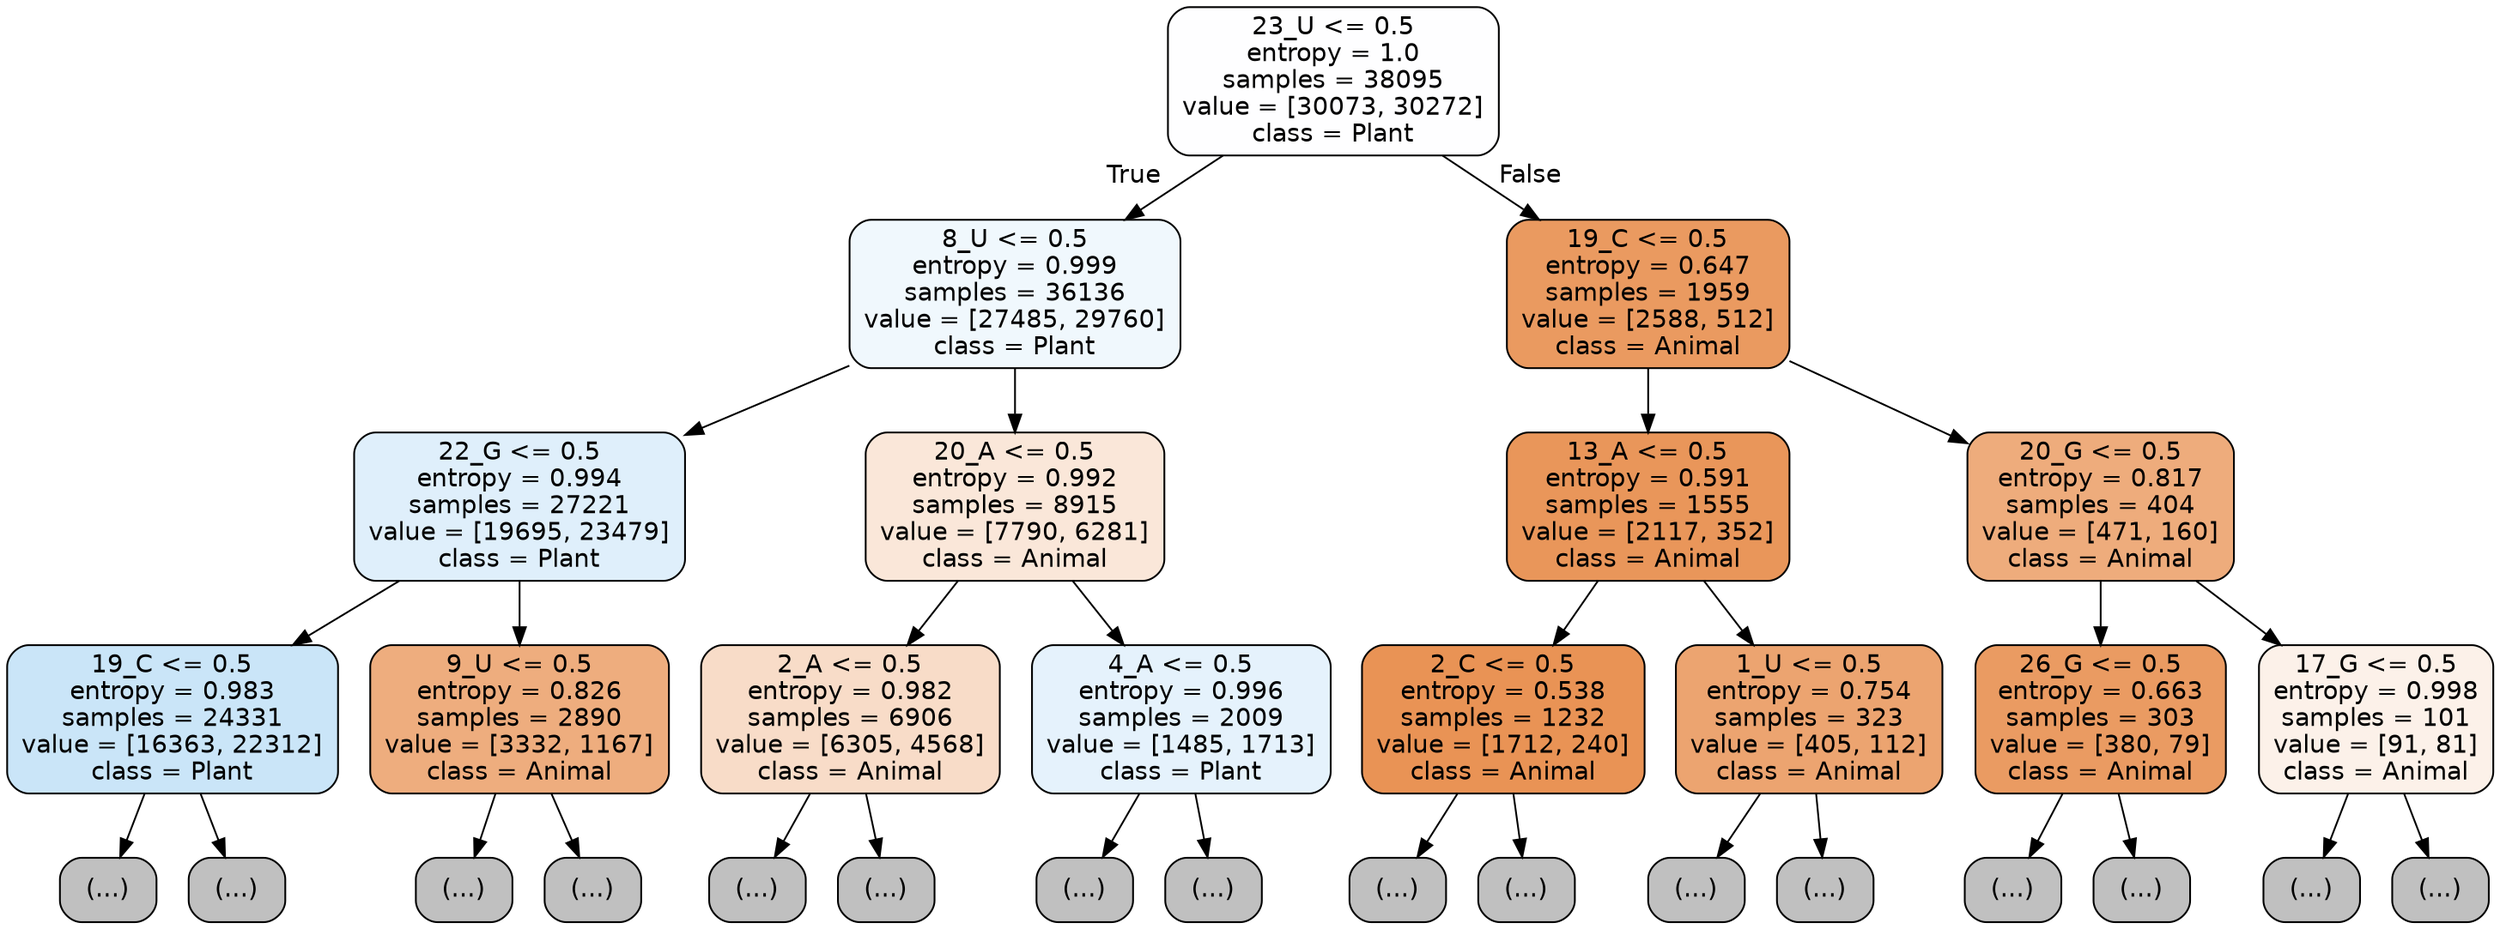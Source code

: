 digraph Tree {
node [shape=box, style="filled, rounded", color="black", fontname="helvetica"] ;
edge [fontname="helvetica"] ;
0 [label="23_U <= 0.5\nentropy = 1.0\nsamples = 38095\nvalue = [30073, 30272]\nclass = Plant", fillcolor="#fefeff"] ;
1 [label="8_U <= 0.5\nentropy = 0.999\nsamples = 36136\nvalue = [27485, 29760]\nclass = Plant", fillcolor="#f0f8fd"] ;
0 -> 1 [labeldistance=2.5, labelangle=45, headlabel="True"] ;
2 [label="22_G <= 0.5\nentropy = 0.994\nsamples = 27221\nvalue = [19695, 23479]\nclass = Plant", fillcolor="#dfeffb"] ;
1 -> 2 ;
3 [label="19_C <= 0.5\nentropy = 0.983\nsamples = 24331\nvalue = [16363, 22312]\nclass = Plant", fillcolor="#cae5f8"] ;
2 -> 3 ;
4 [label="(...)", fillcolor="#C0C0C0"] ;
3 -> 4 ;
7857 [label="(...)", fillcolor="#C0C0C0"] ;
3 -> 7857 ;
10512 [label="9_U <= 0.5\nentropy = 0.826\nsamples = 2890\nvalue = [3332, 1167]\nclass = Animal", fillcolor="#eead7e"] ;
2 -> 10512 ;
10513 [label="(...)", fillcolor="#C0C0C0"] ;
10512 -> 10513 ;
11408 [label="(...)", fillcolor="#C0C0C0"] ;
10512 -> 11408 ;
11759 [label="20_A <= 0.5\nentropy = 0.992\nsamples = 8915\nvalue = [7790, 6281]\nclass = Animal", fillcolor="#fae7d9"] ;
1 -> 11759 ;
11760 [label="2_A <= 0.5\nentropy = 0.982\nsamples = 6906\nvalue = [6305, 4568]\nclass = Animal", fillcolor="#f8dcc8"] ;
11759 -> 11760 ;
11761 [label="(...)", fillcolor="#C0C0C0"] ;
11760 -> 11761 ;
14314 [label="(...)", fillcolor="#C0C0C0"] ;
11760 -> 14314 ;
15101 [label="4_A <= 0.5\nentropy = 0.996\nsamples = 2009\nvalue = [1485, 1713]\nclass = Plant", fillcolor="#e5f2fc"] ;
11759 -> 15101 ;
15102 [label="(...)", fillcolor="#C0C0C0"] ;
15101 -> 15102 ;
15905 [label="(...)", fillcolor="#C0C0C0"] ;
15101 -> 15905 ;
16110 [label="19_C <= 0.5\nentropy = 0.647\nsamples = 1959\nvalue = [2588, 512]\nclass = Animal", fillcolor="#ea9a60"] ;
0 -> 16110 [labeldistance=2.5, labelangle=-45, headlabel="False"] ;
16111 [label="13_A <= 0.5\nentropy = 0.591\nsamples = 1555\nvalue = [2117, 352]\nclass = Animal", fillcolor="#e9965a"] ;
16110 -> 16111 ;
16112 [label="2_C <= 0.5\nentropy = 0.538\nsamples = 1232\nvalue = [1712, 240]\nclass = Animal", fillcolor="#e99355"] ;
16111 -> 16112 ;
16113 [label="(...)", fillcolor="#C0C0C0"] ;
16112 -> 16113 ;
16398 [label="(...)", fillcolor="#C0C0C0"] ;
16112 -> 16398 ;
16505 [label="1_U <= 0.5\nentropy = 0.754\nsamples = 323\nvalue = [405, 112]\nclass = Animal", fillcolor="#eca470"] ;
16111 -> 16505 ;
16506 [label="(...)", fillcolor="#C0C0C0"] ;
16505 -> 16506 ;
16621 [label="(...)", fillcolor="#C0C0C0"] ;
16505 -> 16621 ;
16664 [label="20_G <= 0.5\nentropy = 0.817\nsamples = 404\nvalue = [471, 160]\nclass = Animal", fillcolor="#eeac7c"] ;
16110 -> 16664 ;
16665 [label="26_G <= 0.5\nentropy = 0.663\nsamples = 303\nvalue = [380, 79]\nclass = Animal", fillcolor="#ea9b62"] ;
16664 -> 16665 ;
16666 [label="(...)", fillcolor="#C0C0C0"] ;
16665 -> 16666 ;
16813 [label="(...)", fillcolor="#C0C0C0"] ;
16665 -> 16813 ;
16818 [label="17_G <= 0.5\nentropy = 0.998\nsamples = 101\nvalue = [91, 81]\nclass = Animal", fillcolor="#fcf1e9"] ;
16664 -> 16818 ;
16819 [label="(...)", fillcolor="#C0C0C0"] ;
16818 -> 16819 ;
16840 [label="(...)", fillcolor="#C0C0C0"] ;
16818 -> 16840 ;
}